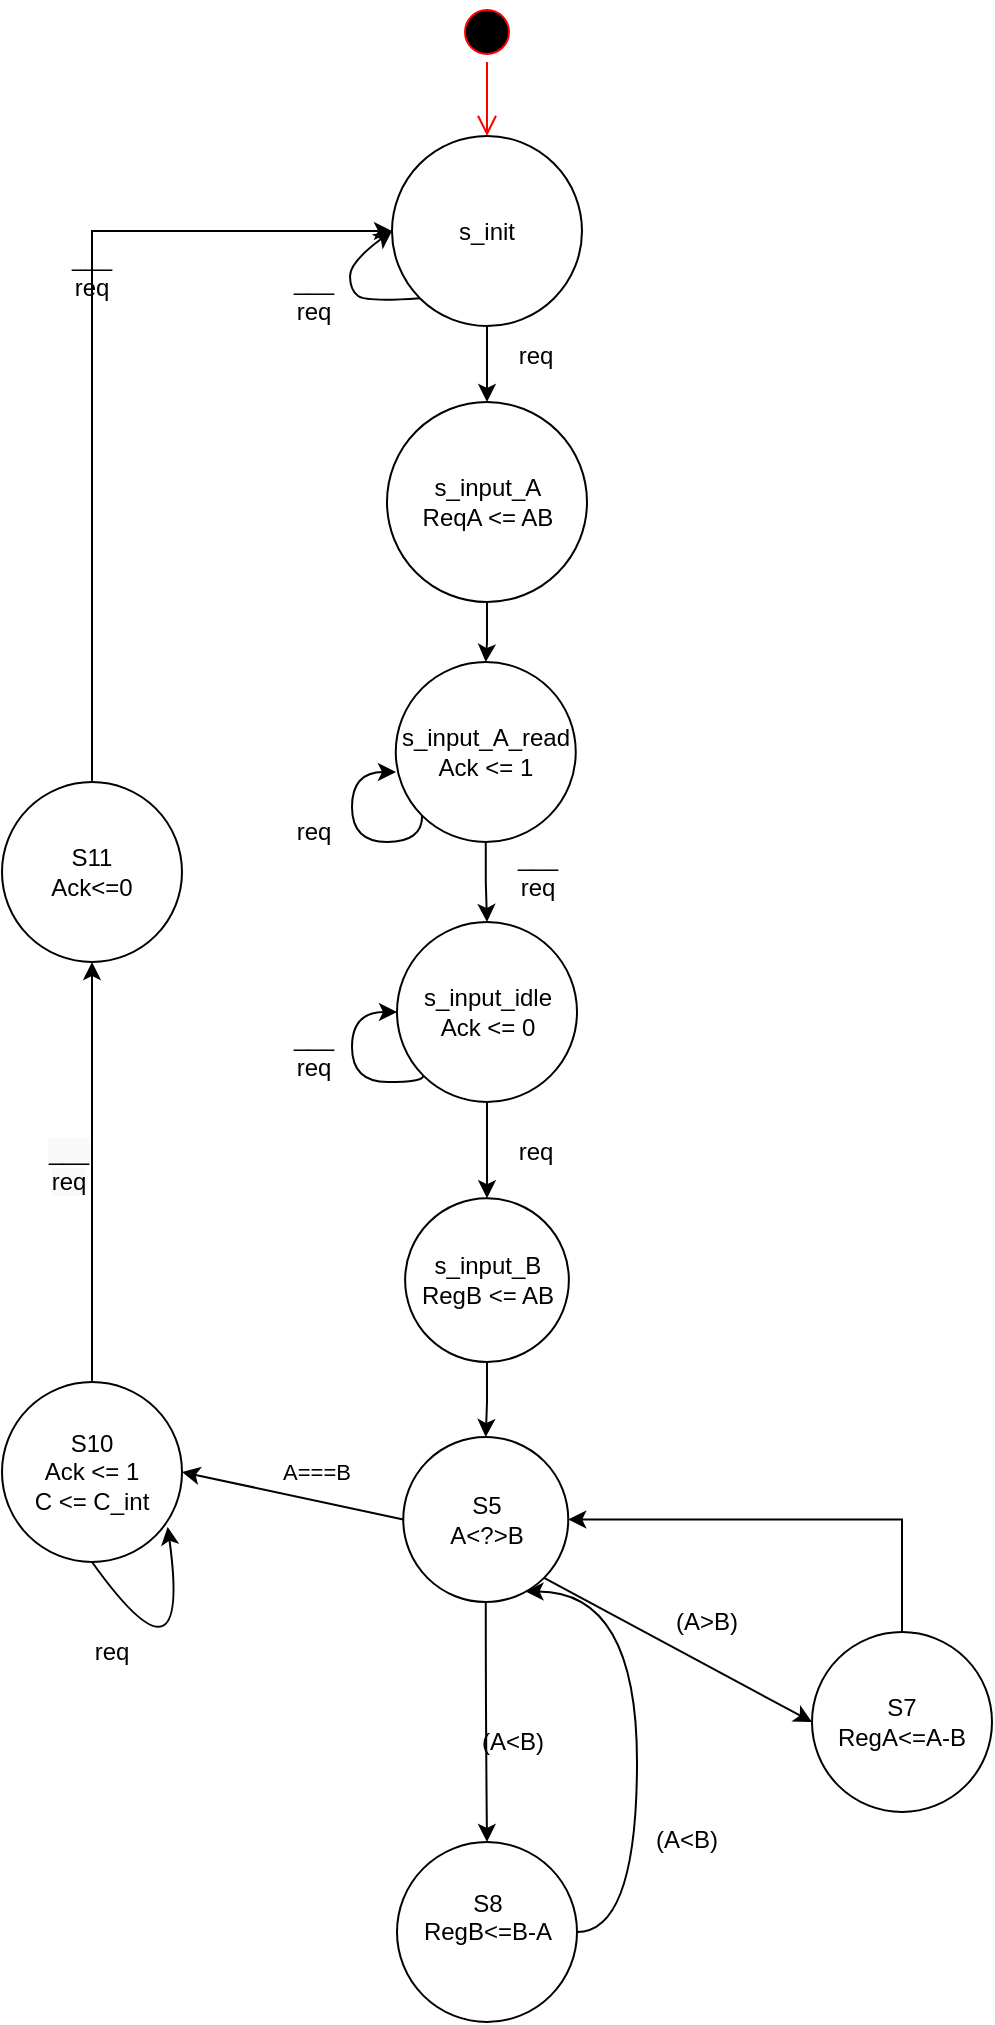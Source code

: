 <mxfile version="15.3.8" type="github">
  <diagram id="KAqwxJ-ER7axjZppNO3b" name="Page-1">
    <mxGraphModel dx="2062" dy="1065" grid="1" gridSize="10" guides="1" tooltips="1" connect="1" arrows="1" fold="1" page="1" pageScale="1" pageWidth="827" pageHeight="1169" math="0" shadow="0">
      <root>
        <mxCell id="0" />
        <mxCell id="1" parent="0" />
        <mxCell id="M0VYNh-AybKbDCndC7MX-2" value="" style="ellipse;html=1;shape=startState;fillColor=#000000;strokeColor=#ff0000;" vertex="1" parent="1">
          <mxGeometry x="432.5" y="30" width="30" height="30" as="geometry" />
        </mxCell>
        <mxCell id="M0VYNh-AybKbDCndC7MX-3" value="" style="edgeStyle=orthogonalEdgeStyle;html=1;verticalAlign=bottom;endArrow=open;endSize=8;strokeColor=#ff0000;" edge="1" parent="1" source="M0VYNh-AybKbDCndC7MX-2" target="M0VYNh-AybKbDCndC7MX-5">
          <mxGeometry relative="1" as="geometry">
            <mxPoint x="415" y="160" as="targetPoint" />
          </mxGeometry>
        </mxCell>
        <mxCell id="M0VYNh-AybKbDCndC7MX-4" value="" style="edgeStyle=orthogonalEdgeStyle;rounded=0;orthogonalLoop=1;jettySize=auto;html=1;" edge="1" parent="1" source="M0VYNh-AybKbDCndC7MX-5" target="M0VYNh-AybKbDCndC7MX-6">
          <mxGeometry relative="1" as="geometry" />
        </mxCell>
        <mxCell id="M0VYNh-AybKbDCndC7MX-5" value="s_init" style="ellipse;whiteSpace=wrap;html=1;aspect=fixed;" vertex="1" parent="1">
          <mxGeometry x="400" y="97" width="95" height="95" as="geometry" />
        </mxCell>
        <mxCell id="M0VYNh-AybKbDCndC7MX-6" value="&lt;div&gt;s_input_A&lt;/div&gt;&lt;div&gt;ReqA &amp;lt;= AB&lt;br&gt;&lt;/div&gt;" style="ellipse;whiteSpace=wrap;html=1;aspect=fixed;" vertex="1" parent="1">
          <mxGeometry x="397.5" y="230" width="100" height="100" as="geometry" />
        </mxCell>
        <mxCell id="M0VYNh-AybKbDCndC7MX-7" value="___&lt;br&gt;req" style="text;html=1;strokeColor=none;fillColor=none;align=center;verticalAlign=middle;whiteSpace=wrap;rounded=0;" vertex="1" parent="1">
          <mxGeometry x="452.5" y="450" width="40" height="30" as="geometry" />
        </mxCell>
        <mxCell id="M0VYNh-AybKbDCndC7MX-8" value="" style="edgeStyle=orthogonalEdgeStyle;rounded=0;orthogonalLoop=1;jettySize=auto;html=1;exitX=0.5;exitY=1;exitDx=0;exitDy=0;" edge="1" parent="1" source="M0VYNh-AybKbDCndC7MX-6" target="M0VYNh-AybKbDCndC7MX-9">
          <mxGeometry relative="1" as="geometry">
            <mxPoint x="415" y="360" as="sourcePoint" />
          </mxGeometry>
        </mxCell>
        <mxCell id="M0VYNh-AybKbDCndC7MX-9" value="&lt;div&gt;s_input_A_read&lt;/div&gt;&lt;div&gt;Ack &amp;lt;= 1&lt;br&gt;&lt;/div&gt;" style="ellipse;whiteSpace=wrap;html=1;aspect=fixed;" vertex="1" parent="1">
          <mxGeometry x="401.88" y="360" width="90" height="90" as="geometry" />
        </mxCell>
        <mxCell id="M0VYNh-AybKbDCndC7MX-10" value="req" style="text;html=1;strokeColor=none;fillColor=none;align=center;verticalAlign=middle;whiteSpace=wrap;rounded=0;" vertex="1" parent="1">
          <mxGeometry x="341.29" y="430" width="40" height="30" as="geometry" />
        </mxCell>
        <mxCell id="M0VYNh-AybKbDCndC7MX-11" value="" style="edgeStyle=orthogonalEdgeStyle;rounded=0;orthogonalLoop=1;jettySize=auto;html=1;exitX=0.5;exitY=1;exitDx=0;exitDy=0;" edge="1" parent="1" source="M0VYNh-AybKbDCndC7MX-9" target="M0VYNh-AybKbDCndC7MX-12">
          <mxGeometry relative="1" as="geometry">
            <mxPoint x="506.25" y="445" as="sourcePoint" />
          </mxGeometry>
        </mxCell>
        <mxCell id="M0VYNh-AybKbDCndC7MX-12" value="&lt;div&gt;s_input_idle&lt;/div&gt;&lt;div&gt;Ack &amp;lt;= 0&lt;/div&gt;" style="ellipse;whiteSpace=wrap;html=1;aspect=fixed;" vertex="1" parent="1">
          <mxGeometry x="402.5" y="490" width="90" height="90" as="geometry" />
        </mxCell>
        <mxCell id="M0VYNh-AybKbDCndC7MX-13" value="___&lt;br&gt;req" style="text;html=1;strokeColor=none;fillColor=none;align=center;verticalAlign=middle;whiteSpace=wrap;rounded=0;" vertex="1" parent="1">
          <mxGeometry x="230" y="150" width="40" height="30" as="geometry" />
        </mxCell>
        <mxCell id="M0VYNh-AybKbDCndC7MX-14" value="req" style="text;html=1;strokeColor=none;fillColor=none;align=center;verticalAlign=middle;whiteSpace=wrap;rounded=0;" vertex="1" parent="1">
          <mxGeometry x="451.88" y="590" width="40" height="30" as="geometry" />
        </mxCell>
        <mxCell id="M0VYNh-AybKbDCndC7MX-15" value="___&lt;br&gt;req" style="text;html=1;strokeColor=none;fillColor=none;align=center;verticalAlign=middle;whiteSpace=wrap;rounded=0;" vertex="1" parent="1">
          <mxGeometry x="341.29" y="540" width="40" height="30" as="geometry" />
        </mxCell>
        <mxCell id="M0VYNh-AybKbDCndC7MX-16" value="req" style="text;html=1;strokeColor=none;fillColor=none;align=center;verticalAlign=middle;whiteSpace=wrap;rounded=0;" vertex="1" parent="1">
          <mxGeometry x="240" y="840" width="40" height="30" as="geometry" />
        </mxCell>
        <mxCell id="M0VYNh-AybKbDCndC7MX-17" value="" style="edgeStyle=orthogonalEdgeStyle;rounded=0;orthogonalLoop=1;jettySize=auto;html=1;exitX=0.5;exitY=1;exitDx=0;exitDy=0;" edge="1" parent="1" source="M0VYNh-AybKbDCndC7MX-12" target="M0VYNh-AybKbDCndC7MX-18">
          <mxGeometry relative="1" as="geometry">
            <mxPoint x="456.25" y="985" as="sourcePoint" />
          </mxGeometry>
        </mxCell>
        <mxCell id="M0VYNh-AybKbDCndC7MX-18" value="&lt;div&gt;s_input_B&lt;/div&gt;&lt;div&gt;RegB &amp;lt;= AB&lt;br&gt;&lt;/div&gt;" style="ellipse;whiteSpace=wrap;html=1;aspect=fixed;" vertex="1" parent="1">
          <mxGeometry x="406.56" y="628.12" width="81.88" height="81.88" as="geometry" />
        </mxCell>
        <mxCell id="M0VYNh-AybKbDCndC7MX-19" value="" style="edgeStyle=orthogonalEdgeStyle;rounded=0;orthogonalLoop=1;jettySize=auto;html=1;exitX=0.5;exitY=1;exitDx=0;exitDy=0;" edge="1" parent="1" source="M0VYNh-AybKbDCndC7MX-18" target="M0VYNh-AybKbDCndC7MX-20">
          <mxGeometry relative="1" as="geometry">
            <mxPoint x="456.25" y="1095" as="sourcePoint" />
          </mxGeometry>
        </mxCell>
        <mxCell id="M0VYNh-AybKbDCndC7MX-20" value="&lt;div&gt;S5&lt;/div&gt;&lt;div&gt;&lt;span&gt;A&amp;lt;?&amp;gt;B&lt;/span&gt;&lt;br&gt;&lt;/div&gt;" style="ellipse;whiteSpace=wrap;html=1;aspect=fixed;" vertex="1" parent="1">
          <mxGeometry x="405.63" y="747.5" width="82.5" height="82.5" as="geometry" />
        </mxCell>
        <mxCell id="M0VYNh-AybKbDCndC7MX-21" value="" style="edgeStyle=orthogonalEdgeStyle;curved=1;rounded=0;orthogonalLoop=1;jettySize=auto;html=1;exitX=0.5;exitY=1;exitDx=0;exitDy=0;" edge="1" parent="1" source="M0VYNh-AybKbDCndC7MX-20" target="M0VYNh-AybKbDCndC7MX-29">
          <mxGeometry relative="1" as="geometry">
            <mxPoint x="446.88" y="980" as="sourcePoint" />
          </mxGeometry>
        </mxCell>
        <mxCell id="M0VYNh-AybKbDCndC7MX-22" style="rounded=0;orthogonalLoop=1;jettySize=auto;html=1;exitX=0;exitY=0.5;exitDx=0;exitDy=0;entryX=1;entryY=0.5;entryDx=0;entryDy=0;" edge="1" parent="1" source="M0VYNh-AybKbDCndC7MX-20" target="M0VYNh-AybKbDCndC7MX-33">
          <mxGeometry relative="1" as="geometry">
            <mxPoint x="415.06" y="966.82" as="sourcePoint" />
          </mxGeometry>
        </mxCell>
        <mxCell id="M0VYNh-AybKbDCndC7MX-23" value="&lt;div&gt;A===B&lt;/div&gt;" style="edgeLabel;html=1;align=center;verticalAlign=middle;resizable=0;points=[];" vertex="1" connectable="0" parent="M0VYNh-AybKbDCndC7MX-22">
          <mxGeometry x="-0.077" relative="1" as="geometry">
            <mxPoint x="7" y="-13" as="offset" />
          </mxGeometry>
        </mxCell>
        <mxCell id="M0VYNh-AybKbDCndC7MX-24" value="" style="endArrow=classic;html=1;entryX=0;entryY=0.5;entryDx=0;entryDy=0;exitX=0;exitY=1;exitDx=0;exitDy=0;curved=1;" edge="1" parent="1" source="M0VYNh-AybKbDCndC7MX-5" target="M0VYNh-AybKbDCndC7MX-5">
          <mxGeometry width="50" height="50" relative="1" as="geometry">
            <mxPoint x="399.998" y="174.142" as="sourcePoint" />
            <mxPoint x="394.14" y="160" as="targetPoint" />
            <Array as="points">
              <mxPoint x="387.14" y="180" />
              <mxPoint x="379" y="174" />
              <mxPoint x="379" y="160" />
            </Array>
          </mxGeometry>
        </mxCell>
        <mxCell id="M0VYNh-AybKbDCndC7MX-25" style="edgeStyle=orthogonalEdgeStyle;rounded=0;orthogonalLoop=1;jettySize=auto;html=1;exitX=0.5;exitY=0;exitDx=0;exitDy=0;entryX=1;entryY=0.5;entryDx=0;entryDy=0;" edge="1" parent="1" source="M0VYNh-AybKbDCndC7MX-26" target="M0VYNh-AybKbDCndC7MX-20">
          <mxGeometry relative="1" as="geometry" />
        </mxCell>
        <mxCell id="M0VYNh-AybKbDCndC7MX-26" value="&lt;div&gt;S7&lt;/div&gt;RegA&amp;lt;=A-B" style="ellipse;whiteSpace=wrap;html=1;aspect=fixed;" vertex="1" parent="1">
          <mxGeometry x="610" y="845" width="90" height="90" as="geometry" />
        </mxCell>
        <mxCell id="M0VYNh-AybKbDCndC7MX-27" value="" style="orthogonalLoop=1;jettySize=auto;html=1;exitX=1;exitY=1;exitDx=0;exitDy=0;entryX=0;entryY=0.5;entryDx=0;entryDy=0;rounded=0;" edge="1" parent="1" source="M0VYNh-AybKbDCndC7MX-20" target="M0VYNh-AybKbDCndC7MX-26">
          <mxGeometry relative="1" as="geometry">
            <mxPoint x="491.88" y="935" as="sourcePoint" />
            <mxPoint x="451.25" y="1045" as="targetPoint" />
          </mxGeometry>
        </mxCell>
        <mxCell id="M0VYNh-AybKbDCndC7MX-28" style="edgeStyle=entityRelationEdgeStyle;orthogonalLoop=1;jettySize=auto;html=1;entryX=0.741;entryY=0.936;entryDx=0;entryDy=0;entryPerimeter=0;curved=1;" edge="1" parent="1" source="M0VYNh-AybKbDCndC7MX-29" target="M0VYNh-AybKbDCndC7MX-20">
          <mxGeometry relative="1" as="geometry">
            <mxPoint x="490" y="1043" as="sourcePoint" />
          </mxGeometry>
        </mxCell>
        <mxCell id="M0VYNh-AybKbDCndC7MX-29" value="&lt;div&gt;S8&lt;/div&gt;&lt;div&gt;RegB&amp;lt;=B-A&lt;br&gt;&lt;br&gt;&lt;/div&gt;" style="ellipse;whiteSpace=wrap;html=1;aspect=fixed;" vertex="1" parent="1">
          <mxGeometry x="402.5" y="950" width="90" height="90" as="geometry" />
        </mxCell>
        <mxCell id="M0VYNh-AybKbDCndC7MX-30" value="&lt;span&gt;(A&amp;lt;B)&lt;/span&gt;" style="text;html=1;strokeColor=none;fillColor=none;align=left;verticalAlign=middle;whiteSpace=wrap;rounded=0;" vertex="1" parent="1">
          <mxGeometry x="442.82" y="880" width="58.12" height="40" as="geometry" />
        </mxCell>
        <mxCell id="M0VYNh-AybKbDCndC7MX-31" value="" style="edgeStyle=none;rounded=0;orthogonalLoop=1;jettySize=auto;html=1;" edge="1" parent="1" source="M0VYNh-AybKbDCndC7MX-33" target="M0VYNh-AybKbDCndC7MX-35">
          <mxGeometry relative="1" as="geometry" />
        </mxCell>
        <mxCell id="M0VYNh-AybKbDCndC7MX-32" value="&lt;span style=&quot;font-size: 12px ; background-color: rgb(248 , 249 , 250)&quot;&gt;___&lt;/span&gt;&lt;br style=&quot;font-size: 12px ; background-color: rgb(248 , 249 , 250)&quot;&gt;&lt;span style=&quot;font-size: 12px ; background-color: rgb(248 , 249 , 250)&quot;&gt;req&lt;/span&gt;" style="edgeLabel;html=1;align=center;verticalAlign=middle;resizable=0;points=[];" vertex="1" connectable="0" parent="M0VYNh-AybKbDCndC7MX-31">
          <mxGeometry x="-0.166" y="-1" relative="1" as="geometry">
            <mxPoint x="-13" y="-21" as="offset" />
          </mxGeometry>
        </mxCell>
        <mxCell id="M0VYNh-AybKbDCndC7MX-33" value="&lt;div&gt;S10&lt;/div&gt;&lt;div&gt;Ack &amp;lt;= 1&lt;/div&gt;&lt;div&gt;C &amp;lt;= C_int&lt;br&gt;&lt;/div&gt;" style="ellipse;whiteSpace=wrap;html=1;aspect=fixed;" vertex="1" parent="1">
          <mxGeometry x="205" y="720" width="90" height="90" as="geometry" />
        </mxCell>
        <mxCell id="M0VYNh-AybKbDCndC7MX-34" style="edgeStyle=orthogonalEdgeStyle;rounded=0;orthogonalLoop=1;jettySize=auto;html=1;exitX=0.5;exitY=0;exitDx=0;exitDy=0;entryX=0;entryY=0.5;entryDx=0;entryDy=0;" edge="1" parent="1" source="M0VYNh-AybKbDCndC7MX-35" target="M0VYNh-AybKbDCndC7MX-5">
          <mxGeometry relative="1" as="geometry" />
        </mxCell>
        <mxCell id="M0VYNh-AybKbDCndC7MX-35" value="&lt;div&gt;S11&lt;/div&gt;&lt;div&gt;Ack&amp;lt;=0&lt;/div&gt;" style="ellipse;whiteSpace=wrap;html=1;aspect=fixed;" vertex="1" parent="1">
          <mxGeometry x="205" y="420" width="90" height="90" as="geometry" />
        </mxCell>
        <mxCell id="M0VYNh-AybKbDCndC7MX-36" value="" style="endArrow=classic;html=1;entryX=0.92;entryY=0.805;entryDx=0;entryDy=0;exitX=0.5;exitY=1;exitDx=0;exitDy=0;curved=1;entryPerimeter=0;" edge="1" parent="1" source="M0VYNh-AybKbDCndC7MX-33" target="M0VYNh-AybKbDCndC7MX-33">
          <mxGeometry width="50" height="50" relative="1" as="geometry">
            <mxPoint x="361.288" y="1154.142" as="sourcePoint" />
            <mxPoint x="355.43" y="1140" as="targetPoint" />
            <Array as="points">
              <mxPoint x="300" y="880" />
            </Array>
          </mxGeometry>
        </mxCell>
        <mxCell id="M0VYNh-AybKbDCndC7MX-37" value="___&lt;br&gt;req" style="text;html=1;strokeColor=none;fillColor=none;align=center;verticalAlign=middle;whiteSpace=wrap;rounded=0;" vertex="1" parent="1">
          <mxGeometry x="341.29" y="162" width="40" height="30" as="geometry" />
        </mxCell>
        <mxCell id="M0VYNh-AybKbDCndC7MX-38" style="rounded=0;orthogonalLoop=1;jettySize=auto;html=1;exitX=0;exitY=1;exitDx=0;exitDy=0;edgeStyle=orthogonalEdgeStyle;curved=1;" edge="1" parent="1" source="M0VYNh-AybKbDCndC7MX-9">
          <mxGeometry relative="1" as="geometry">
            <mxPoint x="402" y="415" as="targetPoint" />
            <Array as="points">
              <mxPoint x="415" y="450" />
              <mxPoint x="380" y="450" />
              <mxPoint x="380" y="415" />
            </Array>
          </mxGeometry>
        </mxCell>
        <mxCell id="M0VYNh-AybKbDCndC7MX-39" style="edgeStyle=orthogonalEdgeStyle;curved=1;rounded=0;orthogonalLoop=1;jettySize=auto;html=1;exitX=0;exitY=1;exitDx=0;exitDy=0;entryX=0;entryY=0.5;entryDx=0;entryDy=0;" edge="1" parent="1" source="M0VYNh-AybKbDCndC7MX-12" target="M0VYNh-AybKbDCndC7MX-12">
          <mxGeometry relative="1" as="geometry">
            <Array as="points">
              <mxPoint x="416" y="570" />
              <mxPoint x="380" y="570" />
              <mxPoint x="380" y="535" />
            </Array>
          </mxGeometry>
        </mxCell>
        <mxCell id="M0VYNh-AybKbDCndC7MX-40" value="req" style="text;html=1;strokeColor=none;fillColor=none;align=center;verticalAlign=middle;whiteSpace=wrap;rounded=0;" vertex="1" parent="1">
          <mxGeometry x="451.88" y="192" width="40" height="30" as="geometry" />
        </mxCell>
        <mxCell id="M0VYNh-AybKbDCndC7MX-41" value="&lt;div&gt;&lt;span&gt;(A&amp;gt;B)&lt;/span&gt;&lt;br&gt;&lt;/div&gt;" style="text;html=1;strokeColor=none;fillColor=none;align=left;verticalAlign=middle;whiteSpace=wrap;rounded=0;" vertex="1" parent="1">
          <mxGeometry x="540" y="820" width="80" height="40" as="geometry" />
        </mxCell>
        <mxCell id="M0VYNh-AybKbDCndC7MX-42" value="&lt;div&gt;(A&amp;lt;B)&lt;/div&gt;" style="text;whiteSpace=wrap;html=1;" vertex="1" parent="1">
          <mxGeometry x="530" y="935" width="80" height="30" as="geometry" />
        </mxCell>
      </root>
    </mxGraphModel>
  </diagram>
</mxfile>
